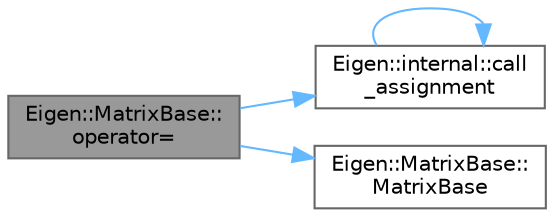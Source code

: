 digraph "Eigen::MatrixBase::operator="
{
 // LATEX_PDF_SIZE
  bgcolor="transparent";
  edge [fontname=Helvetica,fontsize=10,labelfontname=Helvetica,labelfontsize=10];
  node [fontname=Helvetica,fontsize=10,shape=box,height=0.2,width=0.4];
  rankdir="LR";
  Node1 [id="Node000001",label="Eigen::MatrixBase::\loperator=",height=0.2,width=0.4,color="gray40", fillcolor="grey60", style="filled", fontcolor="black",tooltip=" "];
  Node1 -> Node2 [id="edge4_Node000001_Node000002",color="steelblue1",style="solid",tooltip=" "];
  Node2 [id="Node000002",label="Eigen::internal::call\l_assignment",height=0.2,width=0.4,color="grey40", fillcolor="white", style="filled",URL="$namespace_eigen_1_1internal.html#a77793e4b74b9919e35295c839f2659b2",tooltip=" "];
  Node2 -> Node2 [id="edge5_Node000002_Node000002",color="steelblue1",style="solid",tooltip=" "];
  Node1 -> Node3 [id="edge6_Node000001_Node000003",color="steelblue1",style="solid",tooltip=" "];
  Node3 [id="Node000003",label="Eigen::MatrixBase::\lMatrixBase",height=0.2,width=0.4,color="grey40", fillcolor="white", style="filled",URL="$class_eigen_1_1_matrix_base.html#a18b1d6bb45230c35c2f5dfa7c76c43d4",tooltip=" "];
}
